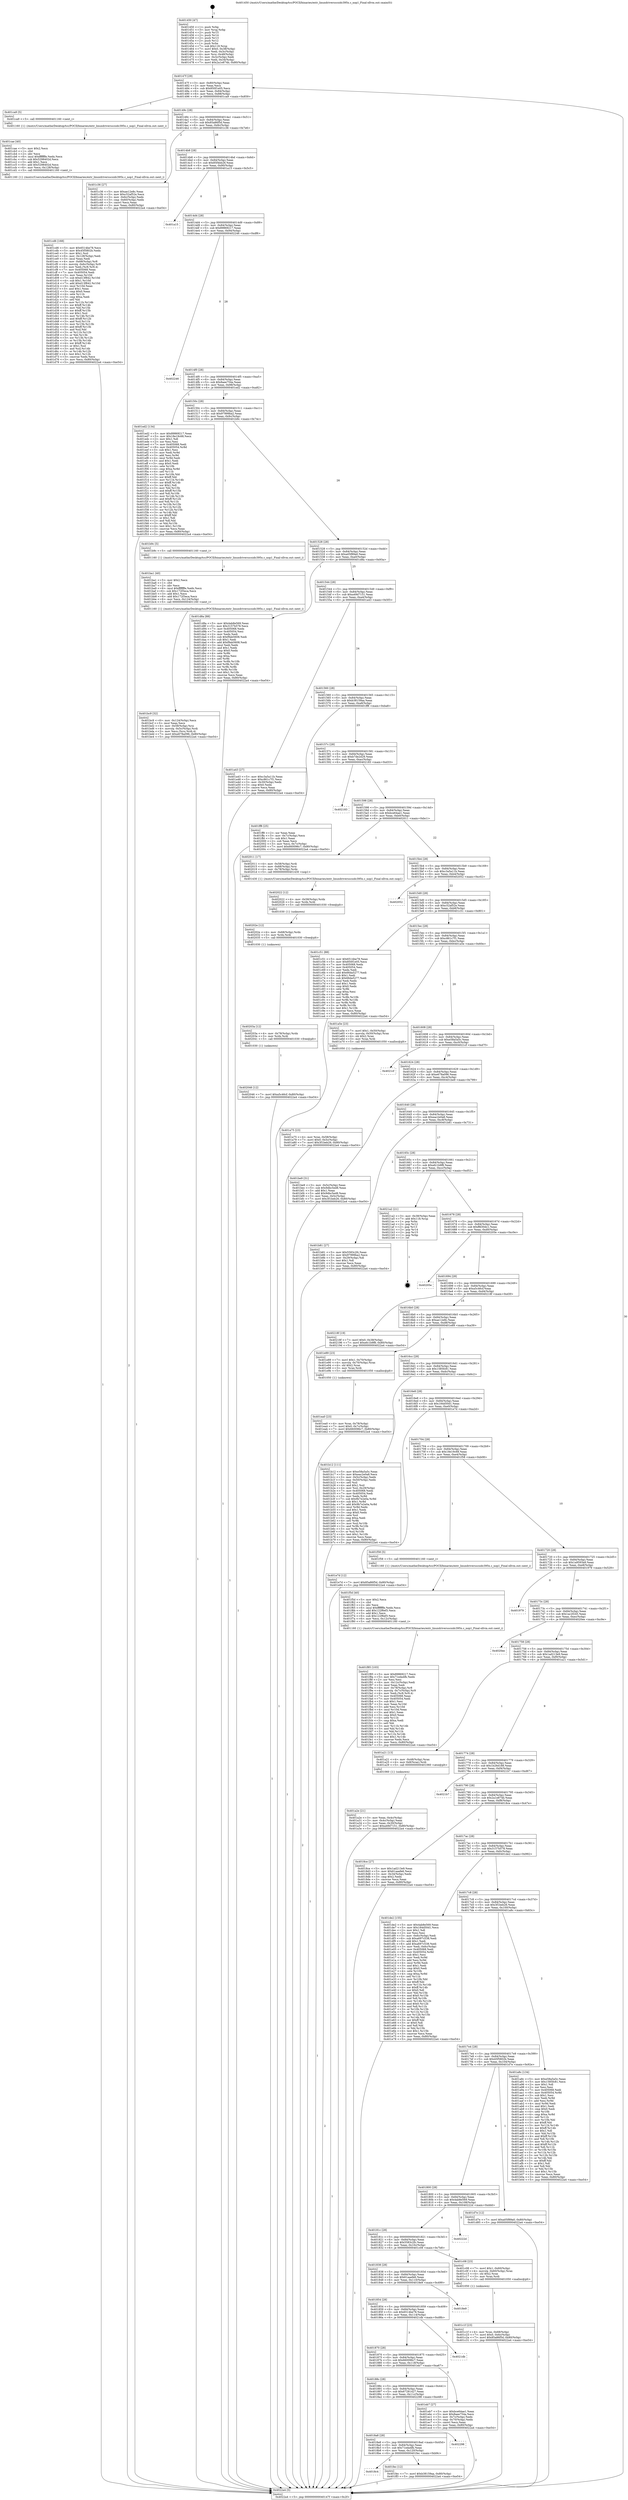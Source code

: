 digraph "0x401450" {
  label = "0x401450 (/mnt/c/Users/mathe/Desktop/tcc/POCII/binaries/extr_linuxdriversscsidc395x.c_nop1_Final-ollvm.out::main(0))"
  labelloc = "t"
  node[shape=record]

  Entry [label="",width=0.3,height=0.3,shape=circle,fillcolor=black,style=filled]
  "0x40147f" [label="{
     0x40147f [29]\l
     | [instrs]\l
     &nbsp;&nbsp;0x40147f \<+3\>: mov -0x80(%rbp),%eax\l
     &nbsp;&nbsp;0x401482 \<+2\>: mov %eax,%ecx\l
     &nbsp;&nbsp;0x401484 \<+6\>: sub $0x850f1e05,%ecx\l
     &nbsp;&nbsp;0x40148a \<+6\>: mov %eax,-0x84(%rbp)\l
     &nbsp;&nbsp;0x401490 \<+6\>: mov %ecx,-0x88(%rbp)\l
     &nbsp;&nbsp;0x401496 \<+6\>: je 0000000000401ca9 \<main+0x859\>\l
  }"]
  "0x401ca9" [label="{
     0x401ca9 [5]\l
     | [instrs]\l
     &nbsp;&nbsp;0x401ca9 \<+5\>: call 0000000000401160 \<next_i\>\l
     | [calls]\l
     &nbsp;&nbsp;0x401160 \{1\} (/mnt/c/Users/mathe/Desktop/tcc/POCII/binaries/extr_linuxdriversscsidc395x.c_nop1_Final-ollvm.out::next_i)\l
  }"]
  "0x40149c" [label="{
     0x40149c [28]\l
     | [instrs]\l
     &nbsp;&nbsp;0x40149c \<+5\>: jmp 00000000004014a1 \<main+0x51\>\l
     &nbsp;&nbsp;0x4014a1 \<+6\>: mov -0x84(%rbp),%eax\l
     &nbsp;&nbsp;0x4014a7 \<+5\>: sub $0x85a86f5d,%eax\l
     &nbsp;&nbsp;0x4014ac \<+6\>: mov %eax,-0x8c(%rbp)\l
     &nbsp;&nbsp;0x4014b2 \<+6\>: je 0000000000401c36 \<main+0x7e6\>\l
  }"]
  Exit [label="",width=0.3,height=0.3,shape=circle,fillcolor=black,style=filled,peripheries=2]
  "0x401c36" [label="{
     0x401c36 [27]\l
     | [instrs]\l
     &nbsp;&nbsp;0x401c36 \<+5\>: mov $0xae12e8c,%eax\l
     &nbsp;&nbsp;0x401c3b \<+5\>: mov $0xc52af52e,%ecx\l
     &nbsp;&nbsp;0x401c40 \<+3\>: mov -0x6c(%rbp),%edx\l
     &nbsp;&nbsp;0x401c43 \<+3\>: cmp -0x60(%rbp),%edx\l
     &nbsp;&nbsp;0x401c46 \<+3\>: cmovl %ecx,%eax\l
     &nbsp;&nbsp;0x401c49 \<+3\>: mov %eax,-0x80(%rbp)\l
     &nbsp;&nbsp;0x401c4c \<+5\>: jmp 00000000004022a4 \<main+0xe54\>\l
  }"]
  "0x4014b8" [label="{
     0x4014b8 [28]\l
     | [instrs]\l
     &nbsp;&nbsp;0x4014b8 \<+5\>: jmp 00000000004014bd \<main+0x6d\>\l
     &nbsp;&nbsp;0x4014bd \<+6\>: mov -0x84(%rbp),%eax\l
     &nbsp;&nbsp;0x4014c3 \<+5\>: sub $0x85f4bb26,%eax\l
     &nbsp;&nbsp;0x4014c8 \<+6\>: mov %eax,-0x90(%rbp)\l
     &nbsp;&nbsp;0x4014ce \<+6\>: je 0000000000401a15 \<main+0x5c5\>\l
  }"]
  "0x402046" [label="{
     0x402046 [12]\l
     | [instrs]\l
     &nbsp;&nbsp;0x402046 \<+7\>: movl $0xa5c46cf,-0x80(%rbp)\l
     &nbsp;&nbsp;0x40204d \<+5\>: jmp 00000000004022a4 \<main+0xe54\>\l
  }"]
  "0x401a15" [label="{
     0x401a15\l
  }", style=dashed]
  "0x4014d4" [label="{
     0x4014d4 [28]\l
     | [instrs]\l
     &nbsp;&nbsp;0x4014d4 \<+5\>: jmp 00000000004014d9 \<main+0x89\>\l
     &nbsp;&nbsp;0x4014d9 \<+6\>: mov -0x84(%rbp),%eax\l
     &nbsp;&nbsp;0x4014df \<+5\>: sub $0x89869217,%eax\l
     &nbsp;&nbsp;0x4014e4 \<+6\>: mov %eax,-0x94(%rbp)\l
     &nbsp;&nbsp;0x4014ea \<+6\>: je 0000000000402246 \<main+0xdf6\>\l
  }"]
  "0x40203a" [label="{
     0x40203a [12]\l
     | [instrs]\l
     &nbsp;&nbsp;0x40203a \<+4\>: mov -0x78(%rbp),%rdx\l
     &nbsp;&nbsp;0x40203e \<+3\>: mov %rdx,%rdi\l
     &nbsp;&nbsp;0x402041 \<+5\>: call 0000000000401030 \<free@plt\>\l
     | [calls]\l
     &nbsp;&nbsp;0x401030 \{1\} (unknown)\l
  }"]
  "0x402246" [label="{
     0x402246\l
  }", style=dashed]
  "0x4014f0" [label="{
     0x4014f0 [28]\l
     | [instrs]\l
     &nbsp;&nbsp;0x4014f0 \<+5\>: jmp 00000000004014f5 \<main+0xa5\>\l
     &nbsp;&nbsp;0x4014f5 \<+6\>: mov -0x84(%rbp),%eax\l
     &nbsp;&nbsp;0x4014fb \<+5\>: sub $0x8aee754a,%eax\l
     &nbsp;&nbsp;0x401500 \<+6\>: mov %eax,-0x98(%rbp)\l
     &nbsp;&nbsp;0x401506 \<+6\>: je 0000000000401ed2 \<main+0xa82\>\l
  }"]
  "0x40202e" [label="{
     0x40202e [12]\l
     | [instrs]\l
     &nbsp;&nbsp;0x40202e \<+4\>: mov -0x68(%rbp),%rdx\l
     &nbsp;&nbsp;0x402032 \<+3\>: mov %rdx,%rdi\l
     &nbsp;&nbsp;0x402035 \<+5\>: call 0000000000401030 \<free@plt\>\l
     | [calls]\l
     &nbsp;&nbsp;0x401030 \{1\} (unknown)\l
  }"]
  "0x401ed2" [label="{
     0x401ed2 [134]\l
     | [instrs]\l
     &nbsp;&nbsp;0x401ed2 \<+5\>: mov $0x89869217,%eax\l
     &nbsp;&nbsp;0x401ed7 \<+5\>: mov $0x18e19c68,%ecx\l
     &nbsp;&nbsp;0x401edc \<+2\>: mov $0x1,%dl\l
     &nbsp;&nbsp;0x401ede \<+2\>: xor %esi,%esi\l
     &nbsp;&nbsp;0x401ee0 \<+7\>: mov 0x405068,%edi\l
     &nbsp;&nbsp;0x401ee7 \<+8\>: mov 0x405054,%r8d\l
     &nbsp;&nbsp;0x401eef \<+3\>: sub $0x1,%esi\l
     &nbsp;&nbsp;0x401ef2 \<+3\>: mov %edi,%r9d\l
     &nbsp;&nbsp;0x401ef5 \<+3\>: add %esi,%r9d\l
     &nbsp;&nbsp;0x401ef8 \<+4\>: imul %r9d,%edi\l
     &nbsp;&nbsp;0x401efc \<+3\>: and $0x1,%edi\l
     &nbsp;&nbsp;0x401eff \<+3\>: cmp $0x0,%edi\l
     &nbsp;&nbsp;0x401f02 \<+4\>: sete %r10b\l
     &nbsp;&nbsp;0x401f06 \<+4\>: cmp $0xa,%r8d\l
     &nbsp;&nbsp;0x401f0a \<+4\>: setl %r11b\l
     &nbsp;&nbsp;0x401f0e \<+3\>: mov %r10b,%bl\l
     &nbsp;&nbsp;0x401f11 \<+3\>: xor $0xff,%bl\l
     &nbsp;&nbsp;0x401f14 \<+3\>: mov %r11b,%r14b\l
     &nbsp;&nbsp;0x401f17 \<+4\>: xor $0xff,%r14b\l
     &nbsp;&nbsp;0x401f1b \<+3\>: xor $0x1,%dl\l
     &nbsp;&nbsp;0x401f1e \<+3\>: mov %bl,%r15b\l
     &nbsp;&nbsp;0x401f21 \<+4\>: and $0xff,%r15b\l
     &nbsp;&nbsp;0x401f25 \<+3\>: and %dl,%r10b\l
     &nbsp;&nbsp;0x401f28 \<+3\>: mov %r14b,%r12b\l
     &nbsp;&nbsp;0x401f2b \<+4\>: and $0xff,%r12b\l
     &nbsp;&nbsp;0x401f2f \<+3\>: and %dl,%r11b\l
     &nbsp;&nbsp;0x401f32 \<+3\>: or %r10b,%r15b\l
     &nbsp;&nbsp;0x401f35 \<+3\>: or %r11b,%r12b\l
     &nbsp;&nbsp;0x401f38 \<+3\>: xor %r12b,%r15b\l
     &nbsp;&nbsp;0x401f3b \<+3\>: or %r14b,%bl\l
     &nbsp;&nbsp;0x401f3e \<+3\>: xor $0xff,%bl\l
     &nbsp;&nbsp;0x401f41 \<+3\>: or $0x1,%dl\l
     &nbsp;&nbsp;0x401f44 \<+2\>: and %dl,%bl\l
     &nbsp;&nbsp;0x401f46 \<+3\>: or %bl,%r15b\l
     &nbsp;&nbsp;0x401f49 \<+4\>: test $0x1,%r15b\l
     &nbsp;&nbsp;0x401f4d \<+3\>: cmovne %ecx,%eax\l
     &nbsp;&nbsp;0x401f50 \<+3\>: mov %eax,-0x80(%rbp)\l
     &nbsp;&nbsp;0x401f53 \<+5\>: jmp 00000000004022a4 \<main+0xe54\>\l
  }"]
  "0x40150c" [label="{
     0x40150c [28]\l
     | [instrs]\l
     &nbsp;&nbsp;0x40150c \<+5\>: jmp 0000000000401511 \<main+0xc1\>\l
     &nbsp;&nbsp;0x401511 \<+6\>: mov -0x84(%rbp),%eax\l
     &nbsp;&nbsp;0x401517 \<+5\>: sub $0x97999ba2,%eax\l
     &nbsp;&nbsp;0x40151c \<+6\>: mov %eax,-0x9c(%rbp)\l
     &nbsp;&nbsp;0x401522 \<+6\>: je 0000000000401b9c \<main+0x74c\>\l
  }"]
  "0x402022" [label="{
     0x402022 [12]\l
     | [instrs]\l
     &nbsp;&nbsp;0x402022 \<+4\>: mov -0x58(%rbp),%rdx\l
     &nbsp;&nbsp;0x402026 \<+3\>: mov %rdx,%rdi\l
     &nbsp;&nbsp;0x402029 \<+5\>: call 0000000000401030 \<free@plt\>\l
     | [calls]\l
     &nbsp;&nbsp;0x401030 \{1\} (unknown)\l
  }"]
  "0x401b9c" [label="{
     0x401b9c [5]\l
     | [instrs]\l
     &nbsp;&nbsp;0x401b9c \<+5\>: call 0000000000401160 \<next_i\>\l
     | [calls]\l
     &nbsp;&nbsp;0x401160 \{1\} (/mnt/c/Users/mathe/Desktop/tcc/POCII/binaries/extr_linuxdriversscsidc395x.c_nop1_Final-ollvm.out::next_i)\l
  }"]
  "0x401528" [label="{
     0x401528 [28]\l
     | [instrs]\l
     &nbsp;&nbsp;0x401528 \<+5\>: jmp 000000000040152d \<main+0xdd\>\l
     &nbsp;&nbsp;0x40152d \<+6\>: mov -0x84(%rbp),%eax\l
     &nbsp;&nbsp;0x401533 \<+5\>: sub $0xa05f89a0,%eax\l
     &nbsp;&nbsp;0x401538 \<+6\>: mov %eax,-0xa0(%rbp)\l
     &nbsp;&nbsp;0x40153e \<+6\>: je 0000000000401d8a \<main+0x93a\>\l
  }"]
  "0x4018c4" [label="{
     0x4018c4\l
  }", style=dashed]
  "0x401d8a" [label="{
     0x401d8a [88]\l
     | [instrs]\l
     &nbsp;&nbsp;0x401d8a \<+5\>: mov $0x4ab8e569,%eax\l
     &nbsp;&nbsp;0x401d8f \<+5\>: mov $0x3157b578,%ecx\l
     &nbsp;&nbsp;0x401d94 \<+7\>: mov 0x405068,%edx\l
     &nbsp;&nbsp;0x401d9b \<+7\>: mov 0x405054,%esi\l
     &nbsp;&nbsp;0x401da2 \<+2\>: mov %edx,%edi\l
     &nbsp;&nbsp;0x401da4 \<+6\>: sub $0xf9ab5608,%edi\l
     &nbsp;&nbsp;0x401daa \<+3\>: sub $0x1,%edi\l
     &nbsp;&nbsp;0x401dad \<+6\>: add $0xf9ab5608,%edi\l
     &nbsp;&nbsp;0x401db3 \<+3\>: imul %edi,%edx\l
     &nbsp;&nbsp;0x401db6 \<+3\>: and $0x1,%edx\l
     &nbsp;&nbsp;0x401db9 \<+3\>: cmp $0x0,%edx\l
     &nbsp;&nbsp;0x401dbc \<+4\>: sete %r8b\l
     &nbsp;&nbsp;0x401dc0 \<+3\>: cmp $0xa,%esi\l
     &nbsp;&nbsp;0x401dc3 \<+4\>: setl %r9b\l
     &nbsp;&nbsp;0x401dc7 \<+3\>: mov %r8b,%r10b\l
     &nbsp;&nbsp;0x401dca \<+3\>: and %r9b,%r10b\l
     &nbsp;&nbsp;0x401dcd \<+3\>: xor %r9b,%r8b\l
     &nbsp;&nbsp;0x401dd0 \<+3\>: or %r8b,%r10b\l
     &nbsp;&nbsp;0x401dd3 \<+4\>: test $0x1,%r10b\l
     &nbsp;&nbsp;0x401dd7 \<+3\>: cmovne %ecx,%eax\l
     &nbsp;&nbsp;0x401dda \<+3\>: mov %eax,-0x80(%rbp)\l
     &nbsp;&nbsp;0x401ddd \<+5\>: jmp 00000000004022a4 \<main+0xe54\>\l
  }"]
  "0x401544" [label="{
     0x401544 [28]\l
     | [instrs]\l
     &nbsp;&nbsp;0x401544 \<+5\>: jmp 0000000000401549 \<main+0xf9\>\l
     &nbsp;&nbsp;0x401549 \<+6\>: mov -0x84(%rbp),%eax\l
     &nbsp;&nbsp;0x40154f \<+5\>: sub $0xa49d7151,%eax\l
     &nbsp;&nbsp;0x401554 \<+6\>: mov %eax,-0xa4(%rbp)\l
     &nbsp;&nbsp;0x40155a \<+6\>: je 0000000000401a43 \<main+0x5f3\>\l
  }"]
  "0x401fec" [label="{
     0x401fec [12]\l
     | [instrs]\l
     &nbsp;&nbsp;0x401fec \<+7\>: movl $0xb38159aa,-0x80(%rbp)\l
     &nbsp;&nbsp;0x401ff3 \<+5\>: jmp 00000000004022a4 \<main+0xe54\>\l
  }"]
  "0x401a43" [label="{
     0x401a43 [27]\l
     | [instrs]\l
     &nbsp;&nbsp;0x401a43 \<+5\>: mov $0xc3a5a11b,%eax\l
     &nbsp;&nbsp;0x401a48 \<+5\>: mov $0xc861c7f1,%ecx\l
     &nbsp;&nbsp;0x401a4d \<+3\>: mov -0x30(%rbp),%edx\l
     &nbsp;&nbsp;0x401a50 \<+3\>: cmp $0x0,%edx\l
     &nbsp;&nbsp;0x401a53 \<+3\>: cmove %ecx,%eax\l
     &nbsp;&nbsp;0x401a56 \<+3\>: mov %eax,-0x80(%rbp)\l
     &nbsp;&nbsp;0x401a59 \<+5\>: jmp 00000000004022a4 \<main+0xe54\>\l
  }"]
  "0x401560" [label="{
     0x401560 [28]\l
     | [instrs]\l
     &nbsp;&nbsp;0x401560 \<+5\>: jmp 0000000000401565 \<main+0x115\>\l
     &nbsp;&nbsp;0x401565 \<+6\>: mov -0x84(%rbp),%eax\l
     &nbsp;&nbsp;0x40156b \<+5\>: sub $0xb38159aa,%eax\l
     &nbsp;&nbsp;0x401570 \<+6\>: mov %eax,-0xa8(%rbp)\l
     &nbsp;&nbsp;0x401576 \<+6\>: je 0000000000401ff8 \<main+0xba8\>\l
  }"]
  "0x4018a8" [label="{
     0x4018a8 [28]\l
     | [instrs]\l
     &nbsp;&nbsp;0x4018a8 \<+5\>: jmp 00000000004018ad \<main+0x45d\>\l
     &nbsp;&nbsp;0x4018ad \<+6\>: mov -0x84(%rbp),%eax\l
     &nbsp;&nbsp;0x4018b3 \<+5\>: sub $0x71eda4fb,%eax\l
     &nbsp;&nbsp;0x4018b8 \<+6\>: mov %eax,-0x120(%rbp)\l
     &nbsp;&nbsp;0x4018be \<+6\>: je 0000000000401fec \<main+0xb9c\>\l
  }"]
  "0x401ff8" [label="{
     0x401ff8 [25]\l
     | [instrs]\l
     &nbsp;&nbsp;0x401ff8 \<+2\>: xor %eax,%eax\l
     &nbsp;&nbsp;0x401ffa \<+3\>: mov -0x7c(%rbp),%ecx\l
     &nbsp;&nbsp;0x401ffd \<+3\>: sub $0x1,%eax\l
     &nbsp;&nbsp;0x402000 \<+2\>: sub %eax,%ecx\l
     &nbsp;&nbsp;0x402002 \<+3\>: mov %ecx,-0x7c(%rbp)\l
     &nbsp;&nbsp;0x402005 \<+7\>: movl $0x660096c7,-0x80(%rbp)\l
     &nbsp;&nbsp;0x40200c \<+5\>: jmp 00000000004022a4 \<main+0xe54\>\l
  }"]
  "0x40157c" [label="{
     0x40157c [28]\l
     | [instrs]\l
     &nbsp;&nbsp;0x40157c \<+5\>: jmp 0000000000401581 \<main+0x131\>\l
     &nbsp;&nbsp;0x401581 \<+6\>: mov -0x84(%rbp),%eax\l
     &nbsp;&nbsp;0x401587 \<+5\>: sub $0xb7de2d29,%eax\l
     &nbsp;&nbsp;0x40158c \<+6\>: mov %eax,-0xac(%rbp)\l
     &nbsp;&nbsp;0x401592 \<+6\>: je 0000000000402183 \<main+0xd33\>\l
  }"]
  "0x402298" [label="{
     0x402298\l
  }", style=dashed]
  "0x402183" [label="{
     0x402183\l
  }", style=dashed]
  "0x401598" [label="{
     0x401598 [28]\l
     | [instrs]\l
     &nbsp;&nbsp;0x401598 \<+5\>: jmp 000000000040159d \<main+0x14d\>\l
     &nbsp;&nbsp;0x40159d \<+6\>: mov -0x84(%rbp),%eax\l
     &nbsp;&nbsp;0x4015a3 \<+5\>: sub $0xbce64ae1,%eax\l
     &nbsp;&nbsp;0x4015a8 \<+6\>: mov %eax,-0xb0(%rbp)\l
     &nbsp;&nbsp;0x4015ae \<+6\>: je 0000000000402011 \<main+0xbc1\>\l
  }"]
  "0x401f85" [label="{
     0x401f85 [103]\l
     | [instrs]\l
     &nbsp;&nbsp;0x401f85 \<+5\>: mov $0x89869217,%ecx\l
     &nbsp;&nbsp;0x401f8a \<+5\>: mov $0x71eda4fb,%edx\l
     &nbsp;&nbsp;0x401f8f \<+2\>: xor %esi,%esi\l
     &nbsp;&nbsp;0x401f91 \<+6\>: mov -0x12c(%rbp),%edi\l
     &nbsp;&nbsp;0x401f97 \<+3\>: imul %eax,%edi\l
     &nbsp;&nbsp;0x401f9a \<+4\>: mov -0x78(%rbp),%r8\l
     &nbsp;&nbsp;0x401f9e \<+4\>: movslq -0x7c(%rbp),%r9\l
     &nbsp;&nbsp;0x401fa2 \<+4\>: mov %edi,(%r8,%r9,4)\l
     &nbsp;&nbsp;0x401fa6 \<+7\>: mov 0x405068,%eax\l
     &nbsp;&nbsp;0x401fad \<+7\>: mov 0x405054,%edi\l
     &nbsp;&nbsp;0x401fb4 \<+3\>: sub $0x1,%esi\l
     &nbsp;&nbsp;0x401fb7 \<+3\>: mov %eax,%r10d\l
     &nbsp;&nbsp;0x401fba \<+3\>: add %esi,%r10d\l
     &nbsp;&nbsp;0x401fbd \<+4\>: imul %r10d,%eax\l
     &nbsp;&nbsp;0x401fc1 \<+3\>: and $0x1,%eax\l
     &nbsp;&nbsp;0x401fc4 \<+3\>: cmp $0x0,%eax\l
     &nbsp;&nbsp;0x401fc7 \<+4\>: sete %r11b\l
     &nbsp;&nbsp;0x401fcb \<+3\>: cmp $0xa,%edi\l
     &nbsp;&nbsp;0x401fce \<+3\>: setl %bl\l
     &nbsp;&nbsp;0x401fd1 \<+3\>: mov %r11b,%r14b\l
     &nbsp;&nbsp;0x401fd4 \<+3\>: and %bl,%r14b\l
     &nbsp;&nbsp;0x401fd7 \<+3\>: xor %bl,%r11b\l
     &nbsp;&nbsp;0x401fda \<+3\>: or %r11b,%r14b\l
     &nbsp;&nbsp;0x401fdd \<+4\>: test $0x1,%r14b\l
     &nbsp;&nbsp;0x401fe1 \<+3\>: cmovne %edx,%ecx\l
     &nbsp;&nbsp;0x401fe4 \<+3\>: mov %ecx,-0x80(%rbp)\l
     &nbsp;&nbsp;0x401fe7 \<+5\>: jmp 00000000004022a4 \<main+0xe54\>\l
  }"]
  "0x402011" [label="{
     0x402011 [17]\l
     | [instrs]\l
     &nbsp;&nbsp;0x402011 \<+4\>: mov -0x58(%rbp),%rdi\l
     &nbsp;&nbsp;0x402015 \<+4\>: mov -0x68(%rbp),%rsi\l
     &nbsp;&nbsp;0x402019 \<+4\>: mov -0x78(%rbp),%rdx\l
     &nbsp;&nbsp;0x40201d \<+5\>: call 0000000000401430 \<nop1\>\l
     | [calls]\l
     &nbsp;&nbsp;0x401430 \{1\} (/mnt/c/Users/mathe/Desktop/tcc/POCII/binaries/extr_linuxdriversscsidc395x.c_nop1_Final-ollvm.out::nop1)\l
  }"]
  "0x4015b4" [label="{
     0x4015b4 [28]\l
     | [instrs]\l
     &nbsp;&nbsp;0x4015b4 \<+5\>: jmp 00000000004015b9 \<main+0x169\>\l
     &nbsp;&nbsp;0x4015b9 \<+6\>: mov -0x84(%rbp),%eax\l
     &nbsp;&nbsp;0x4015bf \<+5\>: sub $0xc3a5a11b,%eax\l
     &nbsp;&nbsp;0x4015c4 \<+6\>: mov %eax,-0xb4(%rbp)\l
     &nbsp;&nbsp;0x4015ca \<+6\>: je 0000000000402052 \<main+0xc02\>\l
  }"]
  "0x401f5d" [label="{
     0x401f5d [40]\l
     | [instrs]\l
     &nbsp;&nbsp;0x401f5d \<+5\>: mov $0x2,%ecx\l
     &nbsp;&nbsp;0x401f62 \<+1\>: cltd\l
     &nbsp;&nbsp;0x401f63 \<+2\>: idiv %ecx\l
     &nbsp;&nbsp;0x401f65 \<+6\>: imul $0xfffffffe,%edx,%ecx\l
     &nbsp;&nbsp;0x401f6b \<+6\>: add $0x122f6ef3,%ecx\l
     &nbsp;&nbsp;0x401f71 \<+3\>: add $0x1,%ecx\l
     &nbsp;&nbsp;0x401f74 \<+6\>: sub $0x122f6ef3,%ecx\l
     &nbsp;&nbsp;0x401f7a \<+6\>: mov %ecx,-0x12c(%rbp)\l
     &nbsp;&nbsp;0x401f80 \<+5\>: call 0000000000401160 \<next_i\>\l
     | [calls]\l
     &nbsp;&nbsp;0x401160 \{1\} (/mnt/c/Users/mathe/Desktop/tcc/POCII/binaries/extr_linuxdriversscsidc395x.c_nop1_Final-ollvm.out::next_i)\l
  }"]
  "0x402052" [label="{
     0x402052\l
  }", style=dashed]
  "0x4015d0" [label="{
     0x4015d0 [28]\l
     | [instrs]\l
     &nbsp;&nbsp;0x4015d0 \<+5\>: jmp 00000000004015d5 \<main+0x185\>\l
     &nbsp;&nbsp;0x4015d5 \<+6\>: mov -0x84(%rbp),%eax\l
     &nbsp;&nbsp;0x4015db \<+5\>: sub $0xc52af52e,%eax\l
     &nbsp;&nbsp;0x4015e0 \<+6\>: mov %eax,-0xb8(%rbp)\l
     &nbsp;&nbsp;0x4015e6 \<+6\>: je 0000000000401c51 \<main+0x801\>\l
  }"]
  "0x40188c" [label="{
     0x40188c [28]\l
     | [instrs]\l
     &nbsp;&nbsp;0x40188c \<+5\>: jmp 0000000000401891 \<main+0x441\>\l
     &nbsp;&nbsp;0x401891 \<+6\>: mov -0x84(%rbp),%eax\l
     &nbsp;&nbsp;0x401897 \<+5\>: sub $0x67281427,%eax\l
     &nbsp;&nbsp;0x40189c \<+6\>: mov %eax,-0x11c(%rbp)\l
     &nbsp;&nbsp;0x4018a2 \<+6\>: je 0000000000402298 \<main+0xe48\>\l
  }"]
  "0x401c51" [label="{
     0x401c51 [88]\l
     | [instrs]\l
     &nbsp;&nbsp;0x401c51 \<+5\>: mov $0x6514be78,%eax\l
     &nbsp;&nbsp;0x401c56 \<+5\>: mov $0x850f1e05,%ecx\l
     &nbsp;&nbsp;0x401c5b \<+7\>: mov 0x405068,%edx\l
     &nbsp;&nbsp;0x401c62 \<+7\>: mov 0x405054,%esi\l
     &nbsp;&nbsp;0x401c69 \<+2\>: mov %edx,%edi\l
     &nbsp;&nbsp;0x401c6b \<+6\>: add $0x66da5277,%edi\l
     &nbsp;&nbsp;0x401c71 \<+3\>: sub $0x1,%edi\l
     &nbsp;&nbsp;0x401c74 \<+6\>: sub $0x66da5277,%edi\l
     &nbsp;&nbsp;0x401c7a \<+3\>: imul %edi,%edx\l
     &nbsp;&nbsp;0x401c7d \<+3\>: and $0x1,%edx\l
     &nbsp;&nbsp;0x401c80 \<+3\>: cmp $0x0,%edx\l
     &nbsp;&nbsp;0x401c83 \<+4\>: sete %r8b\l
     &nbsp;&nbsp;0x401c87 \<+3\>: cmp $0xa,%esi\l
     &nbsp;&nbsp;0x401c8a \<+4\>: setl %r9b\l
     &nbsp;&nbsp;0x401c8e \<+3\>: mov %r8b,%r10b\l
     &nbsp;&nbsp;0x401c91 \<+3\>: and %r9b,%r10b\l
     &nbsp;&nbsp;0x401c94 \<+3\>: xor %r9b,%r8b\l
     &nbsp;&nbsp;0x401c97 \<+3\>: or %r8b,%r10b\l
     &nbsp;&nbsp;0x401c9a \<+4\>: test $0x1,%r10b\l
     &nbsp;&nbsp;0x401c9e \<+3\>: cmovne %ecx,%eax\l
     &nbsp;&nbsp;0x401ca1 \<+3\>: mov %eax,-0x80(%rbp)\l
     &nbsp;&nbsp;0x401ca4 \<+5\>: jmp 00000000004022a4 \<main+0xe54\>\l
  }"]
  "0x4015ec" [label="{
     0x4015ec [28]\l
     | [instrs]\l
     &nbsp;&nbsp;0x4015ec \<+5\>: jmp 00000000004015f1 \<main+0x1a1\>\l
     &nbsp;&nbsp;0x4015f1 \<+6\>: mov -0x84(%rbp),%eax\l
     &nbsp;&nbsp;0x4015f7 \<+5\>: sub $0xc861c7f1,%eax\l
     &nbsp;&nbsp;0x4015fc \<+6\>: mov %eax,-0xbc(%rbp)\l
     &nbsp;&nbsp;0x401602 \<+6\>: je 0000000000401a5e \<main+0x60e\>\l
  }"]
  "0x401eb7" [label="{
     0x401eb7 [27]\l
     | [instrs]\l
     &nbsp;&nbsp;0x401eb7 \<+5\>: mov $0xbce64ae1,%eax\l
     &nbsp;&nbsp;0x401ebc \<+5\>: mov $0x8aee754a,%ecx\l
     &nbsp;&nbsp;0x401ec1 \<+3\>: mov -0x7c(%rbp),%edx\l
     &nbsp;&nbsp;0x401ec4 \<+3\>: cmp -0x70(%rbp),%edx\l
     &nbsp;&nbsp;0x401ec7 \<+3\>: cmovl %ecx,%eax\l
     &nbsp;&nbsp;0x401eca \<+3\>: mov %eax,-0x80(%rbp)\l
     &nbsp;&nbsp;0x401ecd \<+5\>: jmp 00000000004022a4 \<main+0xe54\>\l
  }"]
  "0x401a5e" [label="{
     0x401a5e [23]\l
     | [instrs]\l
     &nbsp;&nbsp;0x401a5e \<+7\>: movl $0x1,-0x50(%rbp)\l
     &nbsp;&nbsp;0x401a65 \<+4\>: movslq -0x50(%rbp),%rax\l
     &nbsp;&nbsp;0x401a69 \<+4\>: shl $0x2,%rax\l
     &nbsp;&nbsp;0x401a6d \<+3\>: mov %rax,%rdi\l
     &nbsp;&nbsp;0x401a70 \<+5\>: call 0000000000401050 \<malloc@plt\>\l
     | [calls]\l
     &nbsp;&nbsp;0x401050 \{1\} (unknown)\l
  }"]
  "0x401608" [label="{
     0x401608 [28]\l
     | [instrs]\l
     &nbsp;&nbsp;0x401608 \<+5\>: jmp 000000000040160d \<main+0x1bd\>\l
     &nbsp;&nbsp;0x40160d \<+6\>: mov -0x84(%rbp),%eax\l
     &nbsp;&nbsp;0x401613 \<+5\>: sub $0xe58a5a5c,%eax\l
     &nbsp;&nbsp;0x401618 \<+6\>: mov %eax,-0xc0(%rbp)\l
     &nbsp;&nbsp;0x40161e \<+6\>: je 00000000004021cf \<main+0xd7f\>\l
  }"]
  "0x401870" [label="{
     0x401870 [28]\l
     | [instrs]\l
     &nbsp;&nbsp;0x401870 \<+5\>: jmp 0000000000401875 \<main+0x425\>\l
     &nbsp;&nbsp;0x401875 \<+6\>: mov -0x84(%rbp),%eax\l
     &nbsp;&nbsp;0x40187b \<+5\>: sub $0x660096c7,%eax\l
     &nbsp;&nbsp;0x401880 \<+6\>: mov %eax,-0x118(%rbp)\l
     &nbsp;&nbsp;0x401886 \<+6\>: je 0000000000401eb7 \<main+0xa67\>\l
  }"]
  "0x4021cf" [label="{
     0x4021cf\l
  }", style=dashed]
  "0x401624" [label="{
     0x401624 [28]\l
     | [instrs]\l
     &nbsp;&nbsp;0x401624 \<+5\>: jmp 0000000000401629 \<main+0x1d9\>\l
     &nbsp;&nbsp;0x401629 \<+6\>: mov -0x84(%rbp),%eax\l
     &nbsp;&nbsp;0x40162f \<+5\>: sub $0xe678a096,%eax\l
     &nbsp;&nbsp;0x401634 \<+6\>: mov %eax,-0xc4(%rbp)\l
     &nbsp;&nbsp;0x40163a \<+6\>: je 0000000000401be9 \<main+0x799\>\l
  }"]
  "0x4021db" [label="{
     0x4021db\l
  }", style=dashed]
  "0x401be9" [label="{
     0x401be9 [31]\l
     | [instrs]\l
     &nbsp;&nbsp;0x401be9 \<+3\>: mov -0x5c(%rbp),%eax\l
     &nbsp;&nbsp;0x401bec \<+5\>: sub $0x9dbc5ed8,%eax\l
     &nbsp;&nbsp;0x401bf1 \<+3\>: add $0x1,%eax\l
     &nbsp;&nbsp;0x401bf4 \<+5\>: add $0x9dbc5ed8,%eax\l
     &nbsp;&nbsp;0x401bf9 \<+3\>: mov %eax,-0x5c(%rbp)\l
     &nbsp;&nbsp;0x401bfc \<+7\>: movl $0x3f1beb26,-0x80(%rbp)\l
     &nbsp;&nbsp;0x401c03 \<+5\>: jmp 00000000004022a4 \<main+0xe54\>\l
  }"]
  "0x401640" [label="{
     0x401640 [28]\l
     | [instrs]\l
     &nbsp;&nbsp;0x401640 \<+5\>: jmp 0000000000401645 \<main+0x1f5\>\l
     &nbsp;&nbsp;0x401645 \<+6\>: mov -0x84(%rbp),%eax\l
     &nbsp;&nbsp;0x40164b \<+5\>: sub $0xeac2e0a8,%eax\l
     &nbsp;&nbsp;0x401650 \<+6\>: mov %eax,-0xc8(%rbp)\l
     &nbsp;&nbsp;0x401656 \<+6\>: je 0000000000401b81 \<main+0x731\>\l
  }"]
  "0x401854" [label="{
     0x401854 [28]\l
     | [instrs]\l
     &nbsp;&nbsp;0x401854 \<+5\>: jmp 0000000000401859 \<main+0x409\>\l
     &nbsp;&nbsp;0x401859 \<+6\>: mov -0x84(%rbp),%eax\l
     &nbsp;&nbsp;0x40185f \<+5\>: sub $0x6514be78,%eax\l
     &nbsp;&nbsp;0x401864 \<+6\>: mov %eax,-0x114(%rbp)\l
     &nbsp;&nbsp;0x40186a \<+6\>: je 00000000004021db \<main+0xd8b\>\l
  }"]
  "0x401b81" [label="{
     0x401b81 [27]\l
     | [instrs]\l
     &nbsp;&nbsp;0x401b81 \<+5\>: mov $0x5583c2fc,%eax\l
     &nbsp;&nbsp;0x401b86 \<+5\>: mov $0x97999ba2,%ecx\l
     &nbsp;&nbsp;0x401b8b \<+3\>: mov -0x29(%rbp),%dl\l
     &nbsp;&nbsp;0x401b8e \<+3\>: test $0x1,%dl\l
     &nbsp;&nbsp;0x401b91 \<+3\>: cmovne %ecx,%eax\l
     &nbsp;&nbsp;0x401b94 \<+3\>: mov %eax,-0x80(%rbp)\l
     &nbsp;&nbsp;0x401b97 \<+5\>: jmp 00000000004022a4 \<main+0xe54\>\l
  }"]
  "0x40165c" [label="{
     0x40165c [28]\l
     | [instrs]\l
     &nbsp;&nbsp;0x40165c \<+5\>: jmp 0000000000401661 \<main+0x211\>\l
     &nbsp;&nbsp;0x401661 \<+6\>: mov -0x84(%rbp),%eax\l
     &nbsp;&nbsp;0x401667 \<+5\>: sub $0xefc1b9f8,%eax\l
     &nbsp;&nbsp;0x40166c \<+6\>: mov %eax,-0xcc(%rbp)\l
     &nbsp;&nbsp;0x401672 \<+6\>: je 00000000004021a2 \<main+0xd52\>\l
  }"]
  "0x4018e9" [label="{
     0x4018e9\l
  }", style=dashed]
  "0x4021a2" [label="{
     0x4021a2 [21]\l
     | [instrs]\l
     &nbsp;&nbsp;0x4021a2 \<+3\>: mov -0x38(%rbp),%eax\l
     &nbsp;&nbsp;0x4021a5 \<+7\>: add $0x118,%rsp\l
     &nbsp;&nbsp;0x4021ac \<+1\>: pop %rbx\l
     &nbsp;&nbsp;0x4021ad \<+2\>: pop %r12\l
     &nbsp;&nbsp;0x4021af \<+2\>: pop %r13\l
     &nbsp;&nbsp;0x4021b1 \<+2\>: pop %r14\l
     &nbsp;&nbsp;0x4021b3 \<+2\>: pop %r15\l
     &nbsp;&nbsp;0x4021b5 \<+1\>: pop %rbp\l
     &nbsp;&nbsp;0x4021b6 \<+1\>: ret\l
  }"]
  "0x401678" [label="{
     0x401678 [28]\l
     | [instrs]\l
     &nbsp;&nbsp;0x401678 \<+5\>: jmp 000000000040167d \<main+0x22d\>\l
     &nbsp;&nbsp;0x40167d \<+6\>: mov -0x84(%rbp),%eax\l
     &nbsp;&nbsp;0x401683 \<+5\>: sub $0xffd30dc1,%eax\l
     &nbsp;&nbsp;0x401688 \<+6\>: mov %eax,-0xd0(%rbp)\l
     &nbsp;&nbsp;0x40168e \<+6\>: je 000000000040205e \<main+0xc0e\>\l
  }"]
  "0x401ea0" [label="{
     0x401ea0 [23]\l
     | [instrs]\l
     &nbsp;&nbsp;0x401ea0 \<+4\>: mov %rax,-0x78(%rbp)\l
     &nbsp;&nbsp;0x401ea4 \<+7\>: movl $0x0,-0x7c(%rbp)\l
     &nbsp;&nbsp;0x401eab \<+7\>: movl $0x660096c7,-0x80(%rbp)\l
     &nbsp;&nbsp;0x401eb2 \<+5\>: jmp 00000000004022a4 \<main+0xe54\>\l
  }"]
  "0x40205e" [label="{
     0x40205e\l
  }", style=dashed]
  "0x401694" [label="{
     0x401694 [28]\l
     | [instrs]\l
     &nbsp;&nbsp;0x401694 \<+5\>: jmp 0000000000401699 \<main+0x249\>\l
     &nbsp;&nbsp;0x401699 \<+6\>: mov -0x84(%rbp),%eax\l
     &nbsp;&nbsp;0x40169f \<+5\>: sub $0xa5c46cf,%eax\l
     &nbsp;&nbsp;0x4016a4 \<+6\>: mov %eax,-0xd4(%rbp)\l
     &nbsp;&nbsp;0x4016aa \<+6\>: je 000000000040218f \<main+0xd3f\>\l
  }"]
  "0x401cd6" [label="{
     0x401cd6 [168]\l
     | [instrs]\l
     &nbsp;&nbsp;0x401cd6 \<+5\>: mov $0x6514be78,%ecx\l
     &nbsp;&nbsp;0x401cdb \<+5\>: mov $0x45f5802b,%edx\l
     &nbsp;&nbsp;0x401ce0 \<+3\>: mov $0x1,%sil\l
     &nbsp;&nbsp;0x401ce3 \<+6\>: mov -0x128(%rbp),%edi\l
     &nbsp;&nbsp;0x401ce9 \<+3\>: imul %eax,%edi\l
     &nbsp;&nbsp;0x401cec \<+4\>: mov -0x68(%rbp),%r8\l
     &nbsp;&nbsp;0x401cf0 \<+4\>: movslq -0x6c(%rbp),%r9\l
     &nbsp;&nbsp;0x401cf4 \<+4\>: mov %edi,(%r8,%r9,4)\l
     &nbsp;&nbsp;0x401cf8 \<+7\>: mov 0x405068,%eax\l
     &nbsp;&nbsp;0x401cff \<+7\>: mov 0x405054,%edi\l
     &nbsp;&nbsp;0x401d06 \<+3\>: mov %eax,%r10d\l
     &nbsp;&nbsp;0x401d09 \<+7\>: sub $0xd13f842,%r10d\l
     &nbsp;&nbsp;0x401d10 \<+4\>: sub $0x1,%r10d\l
     &nbsp;&nbsp;0x401d14 \<+7\>: add $0xd13f842,%r10d\l
     &nbsp;&nbsp;0x401d1b \<+4\>: imul %r10d,%eax\l
     &nbsp;&nbsp;0x401d1f \<+3\>: and $0x1,%eax\l
     &nbsp;&nbsp;0x401d22 \<+3\>: cmp $0x0,%eax\l
     &nbsp;&nbsp;0x401d25 \<+4\>: sete %r11b\l
     &nbsp;&nbsp;0x401d29 \<+3\>: cmp $0xa,%edi\l
     &nbsp;&nbsp;0x401d2c \<+3\>: setl %bl\l
     &nbsp;&nbsp;0x401d2f \<+3\>: mov %r11b,%r14b\l
     &nbsp;&nbsp;0x401d32 \<+4\>: xor $0xff,%r14b\l
     &nbsp;&nbsp;0x401d36 \<+3\>: mov %bl,%r15b\l
     &nbsp;&nbsp;0x401d39 \<+4\>: xor $0xff,%r15b\l
     &nbsp;&nbsp;0x401d3d \<+4\>: xor $0x1,%sil\l
     &nbsp;&nbsp;0x401d41 \<+3\>: mov %r14b,%r12b\l
     &nbsp;&nbsp;0x401d44 \<+4\>: and $0xff,%r12b\l
     &nbsp;&nbsp;0x401d48 \<+3\>: and %sil,%r11b\l
     &nbsp;&nbsp;0x401d4b \<+3\>: mov %r15b,%r13b\l
     &nbsp;&nbsp;0x401d4e \<+4\>: and $0xff,%r13b\l
     &nbsp;&nbsp;0x401d52 \<+3\>: and %sil,%bl\l
     &nbsp;&nbsp;0x401d55 \<+3\>: or %r11b,%r12b\l
     &nbsp;&nbsp;0x401d58 \<+3\>: or %bl,%r13b\l
     &nbsp;&nbsp;0x401d5b \<+3\>: xor %r13b,%r12b\l
     &nbsp;&nbsp;0x401d5e \<+3\>: or %r15b,%r14b\l
     &nbsp;&nbsp;0x401d61 \<+4\>: xor $0xff,%r14b\l
     &nbsp;&nbsp;0x401d65 \<+4\>: or $0x1,%sil\l
     &nbsp;&nbsp;0x401d69 \<+3\>: and %sil,%r14b\l
     &nbsp;&nbsp;0x401d6c \<+3\>: or %r14b,%r12b\l
     &nbsp;&nbsp;0x401d6f \<+4\>: test $0x1,%r12b\l
     &nbsp;&nbsp;0x401d73 \<+3\>: cmovne %edx,%ecx\l
     &nbsp;&nbsp;0x401d76 \<+3\>: mov %ecx,-0x80(%rbp)\l
     &nbsp;&nbsp;0x401d79 \<+5\>: jmp 00000000004022a4 \<main+0xe54\>\l
  }"]
  "0x40218f" [label="{
     0x40218f [19]\l
     | [instrs]\l
     &nbsp;&nbsp;0x40218f \<+7\>: movl $0x0,-0x38(%rbp)\l
     &nbsp;&nbsp;0x402196 \<+7\>: movl $0xefc1b9f8,-0x80(%rbp)\l
     &nbsp;&nbsp;0x40219d \<+5\>: jmp 00000000004022a4 \<main+0xe54\>\l
  }"]
  "0x4016b0" [label="{
     0x4016b0 [28]\l
     | [instrs]\l
     &nbsp;&nbsp;0x4016b0 \<+5\>: jmp 00000000004016b5 \<main+0x265\>\l
     &nbsp;&nbsp;0x4016b5 \<+6\>: mov -0x84(%rbp),%eax\l
     &nbsp;&nbsp;0x4016bb \<+5\>: sub $0xae12e8c,%eax\l
     &nbsp;&nbsp;0x4016c0 \<+6\>: mov %eax,-0xd8(%rbp)\l
     &nbsp;&nbsp;0x4016c6 \<+6\>: je 0000000000401e89 \<main+0xa39\>\l
  }"]
  "0x401cae" [label="{
     0x401cae [40]\l
     | [instrs]\l
     &nbsp;&nbsp;0x401cae \<+5\>: mov $0x2,%ecx\l
     &nbsp;&nbsp;0x401cb3 \<+1\>: cltd\l
     &nbsp;&nbsp;0x401cb4 \<+2\>: idiv %ecx\l
     &nbsp;&nbsp;0x401cb6 \<+6\>: imul $0xfffffffe,%edx,%ecx\l
     &nbsp;&nbsp;0x401cbc \<+6\>: sub $0x5298402d,%ecx\l
     &nbsp;&nbsp;0x401cc2 \<+3\>: add $0x1,%ecx\l
     &nbsp;&nbsp;0x401cc5 \<+6\>: add $0x5298402d,%ecx\l
     &nbsp;&nbsp;0x401ccb \<+6\>: mov %ecx,-0x128(%rbp)\l
     &nbsp;&nbsp;0x401cd1 \<+5\>: call 0000000000401160 \<next_i\>\l
     | [calls]\l
     &nbsp;&nbsp;0x401160 \{1\} (/mnt/c/Users/mathe/Desktop/tcc/POCII/binaries/extr_linuxdriversscsidc395x.c_nop1_Final-ollvm.out::next_i)\l
  }"]
  "0x401e89" [label="{
     0x401e89 [23]\l
     | [instrs]\l
     &nbsp;&nbsp;0x401e89 \<+7\>: movl $0x1,-0x70(%rbp)\l
     &nbsp;&nbsp;0x401e90 \<+4\>: movslq -0x70(%rbp),%rax\l
     &nbsp;&nbsp;0x401e94 \<+4\>: shl $0x2,%rax\l
     &nbsp;&nbsp;0x401e98 \<+3\>: mov %rax,%rdi\l
     &nbsp;&nbsp;0x401e9b \<+5\>: call 0000000000401050 \<malloc@plt\>\l
     | [calls]\l
     &nbsp;&nbsp;0x401050 \{1\} (unknown)\l
  }"]
  "0x4016cc" [label="{
     0x4016cc [28]\l
     | [instrs]\l
     &nbsp;&nbsp;0x4016cc \<+5\>: jmp 00000000004016d1 \<main+0x281\>\l
     &nbsp;&nbsp;0x4016d1 \<+6\>: mov -0x84(%rbp),%eax\l
     &nbsp;&nbsp;0x4016d7 \<+5\>: sub $0x1585fc81,%eax\l
     &nbsp;&nbsp;0x4016dc \<+6\>: mov %eax,-0xdc(%rbp)\l
     &nbsp;&nbsp;0x4016e2 \<+6\>: je 0000000000401b12 \<main+0x6c2\>\l
  }"]
  "0x401c1f" [label="{
     0x401c1f [23]\l
     | [instrs]\l
     &nbsp;&nbsp;0x401c1f \<+4\>: mov %rax,-0x68(%rbp)\l
     &nbsp;&nbsp;0x401c23 \<+7\>: movl $0x0,-0x6c(%rbp)\l
     &nbsp;&nbsp;0x401c2a \<+7\>: movl $0x85a86f5d,-0x80(%rbp)\l
     &nbsp;&nbsp;0x401c31 \<+5\>: jmp 00000000004022a4 \<main+0xe54\>\l
  }"]
  "0x401b12" [label="{
     0x401b12 [111]\l
     | [instrs]\l
     &nbsp;&nbsp;0x401b12 \<+5\>: mov $0xe58a5a5c,%eax\l
     &nbsp;&nbsp;0x401b17 \<+5\>: mov $0xeac2e0a8,%ecx\l
     &nbsp;&nbsp;0x401b1c \<+3\>: mov -0x5c(%rbp),%edx\l
     &nbsp;&nbsp;0x401b1f \<+3\>: cmp -0x50(%rbp),%edx\l
     &nbsp;&nbsp;0x401b22 \<+4\>: setl %sil\l
     &nbsp;&nbsp;0x401b26 \<+4\>: and $0x1,%sil\l
     &nbsp;&nbsp;0x401b2a \<+4\>: mov %sil,-0x29(%rbp)\l
     &nbsp;&nbsp;0x401b2e \<+7\>: mov 0x405068,%edx\l
     &nbsp;&nbsp;0x401b35 \<+7\>: mov 0x405054,%edi\l
     &nbsp;&nbsp;0x401b3c \<+3\>: mov %edx,%r8d\l
     &nbsp;&nbsp;0x401b3f \<+7\>: sub $0x9b7e2e0a,%r8d\l
     &nbsp;&nbsp;0x401b46 \<+4\>: sub $0x1,%r8d\l
     &nbsp;&nbsp;0x401b4a \<+7\>: add $0x9b7e2e0a,%r8d\l
     &nbsp;&nbsp;0x401b51 \<+4\>: imul %r8d,%edx\l
     &nbsp;&nbsp;0x401b55 \<+3\>: and $0x1,%edx\l
     &nbsp;&nbsp;0x401b58 \<+3\>: cmp $0x0,%edx\l
     &nbsp;&nbsp;0x401b5b \<+4\>: sete %sil\l
     &nbsp;&nbsp;0x401b5f \<+3\>: cmp $0xa,%edi\l
     &nbsp;&nbsp;0x401b62 \<+4\>: setl %r9b\l
     &nbsp;&nbsp;0x401b66 \<+3\>: mov %sil,%r10b\l
     &nbsp;&nbsp;0x401b69 \<+3\>: and %r9b,%r10b\l
     &nbsp;&nbsp;0x401b6c \<+3\>: xor %r9b,%sil\l
     &nbsp;&nbsp;0x401b6f \<+3\>: or %sil,%r10b\l
     &nbsp;&nbsp;0x401b72 \<+4\>: test $0x1,%r10b\l
     &nbsp;&nbsp;0x401b76 \<+3\>: cmovne %ecx,%eax\l
     &nbsp;&nbsp;0x401b79 \<+3\>: mov %eax,-0x80(%rbp)\l
     &nbsp;&nbsp;0x401b7c \<+5\>: jmp 00000000004022a4 \<main+0xe54\>\l
  }"]
  "0x4016e8" [label="{
     0x4016e8 [28]\l
     | [instrs]\l
     &nbsp;&nbsp;0x4016e8 \<+5\>: jmp 00000000004016ed \<main+0x29d\>\l
     &nbsp;&nbsp;0x4016ed \<+6\>: mov -0x84(%rbp),%eax\l
     &nbsp;&nbsp;0x4016f3 \<+5\>: sub $0x184d50d1,%eax\l
     &nbsp;&nbsp;0x4016f8 \<+6\>: mov %eax,-0xe0(%rbp)\l
     &nbsp;&nbsp;0x4016fe \<+6\>: je 0000000000401e7d \<main+0xa2d\>\l
  }"]
  "0x401838" [label="{
     0x401838 [28]\l
     | [instrs]\l
     &nbsp;&nbsp;0x401838 \<+5\>: jmp 000000000040183d \<main+0x3ed\>\l
     &nbsp;&nbsp;0x40183d \<+6\>: mov -0x84(%rbp),%eax\l
     &nbsp;&nbsp;0x401843 \<+5\>: sub $0x61aaefe6,%eax\l
     &nbsp;&nbsp;0x401848 \<+6\>: mov %eax,-0x110(%rbp)\l
     &nbsp;&nbsp;0x40184e \<+6\>: je 00000000004018e9 \<main+0x499\>\l
  }"]
  "0x401e7d" [label="{
     0x401e7d [12]\l
     | [instrs]\l
     &nbsp;&nbsp;0x401e7d \<+7\>: movl $0x85a86f5d,-0x80(%rbp)\l
     &nbsp;&nbsp;0x401e84 \<+5\>: jmp 00000000004022a4 \<main+0xe54\>\l
  }"]
  "0x401704" [label="{
     0x401704 [28]\l
     | [instrs]\l
     &nbsp;&nbsp;0x401704 \<+5\>: jmp 0000000000401709 \<main+0x2b9\>\l
     &nbsp;&nbsp;0x401709 \<+6\>: mov -0x84(%rbp),%eax\l
     &nbsp;&nbsp;0x40170f \<+5\>: sub $0x18e19c68,%eax\l
     &nbsp;&nbsp;0x401714 \<+6\>: mov %eax,-0xe4(%rbp)\l
     &nbsp;&nbsp;0x40171a \<+6\>: je 0000000000401f58 \<main+0xb08\>\l
  }"]
  "0x401c08" [label="{
     0x401c08 [23]\l
     | [instrs]\l
     &nbsp;&nbsp;0x401c08 \<+7\>: movl $0x1,-0x60(%rbp)\l
     &nbsp;&nbsp;0x401c0f \<+4\>: movslq -0x60(%rbp),%rax\l
     &nbsp;&nbsp;0x401c13 \<+4\>: shl $0x2,%rax\l
     &nbsp;&nbsp;0x401c17 \<+3\>: mov %rax,%rdi\l
     &nbsp;&nbsp;0x401c1a \<+5\>: call 0000000000401050 \<malloc@plt\>\l
     | [calls]\l
     &nbsp;&nbsp;0x401050 \{1\} (unknown)\l
  }"]
  "0x401f58" [label="{
     0x401f58 [5]\l
     | [instrs]\l
     &nbsp;&nbsp;0x401f58 \<+5\>: call 0000000000401160 \<next_i\>\l
     | [calls]\l
     &nbsp;&nbsp;0x401160 \{1\} (/mnt/c/Users/mathe/Desktop/tcc/POCII/binaries/extr_linuxdriversscsidc395x.c_nop1_Final-ollvm.out::next_i)\l
  }"]
  "0x401720" [label="{
     0x401720 [28]\l
     | [instrs]\l
     &nbsp;&nbsp;0x401720 \<+5\>: jmp 0000000000401725 \<main+0x2d5\>\l
     &nbsp;&nbsp;0x401725 \<+6\>: mov -0x84(%rbp),%eax\l
     &nbsp;&nbsp;0x40172b \<+5\>: sub $0x1a9593a9,%eax\l
     &nbsp;&nbsp;0x401730 \<+6\>: mov %eax,-0xe8(%rbp)\l
     &nbsp;&nbsp;0x401736 \<+6\>: je 0000000000401979 \<main+0x529\>\l
  }"]
  "0x40181c" [label="{
     0x40181c [28]\l
     | [instrs]\l
     &nbsp;&nbsp;0x40181c \<+5\>: jmp 0000000000401821 \<main+0x3d1\>\l
     &nbsp;&nbsp;0x401821 \<+6\>: mov -0x84(%rbp),%eax\l
     &nbsp;&nbsp;0x401827 \<+5\>: sub $0x5583c2fc,%eax\l
     &nbsp;&nbsp;0x40182c \<+6\>: mov %eax,-0x10c(%rbp)\l
     &nbsp;&nbsp;0x401832 \<+6\>: je 0000000000401c08 \<main+0x7b8\>\l
  }"]
  "0x401979" [label="{
     0x401979\l
  }", style=dashed]
  "0x40173c" [label="{
     0x40173c [28]\l
     | [instrs]\l
     &nbsp;&nbsp;0x40173c \<+5\>: jmp 0000000000401741 \<main+0x2f1\>\l
     &nbsp;&nbsp;0x401741 \<+6\>: mov -0x84(%rbp),%eax\l
     &nbsp;&nbsp;0x401747 \<+5\>: sub $0x1ac2f245,%eax\l
     &nbsp;&nbsp;0x40174c \<+6\>: mov %eax,-0xec(%rbp)\l
     &nbsp;&nbsp;0x401752 \<+6\>: je 00000000004020ee \<main+0xc9e\>\l
  }"]
  "0x40222d" [label="{
     0x40222d\l
  }", style=dashed]
  "0x4020ee" [label="{
     0x4020ee\l
  }", style=dashed]
  "0x401758" [label="{
     0x401758 [28]\l
     | [instrs]\l
     &nbsp;&nbsp;0x401758 \<+5\>: jmp 000000000040175d \<main+0x30d\>\l
     &nbsp;&nbsp;0x40175d \<+6\>: mov -0x84(%rbp),%eax\l
     &nbsp;&nbsp;0x401763 \<+5\>: sub $0x1ad213e9,%eax\l
     &nbsp;&nbsp;0x401768 \<+6\>: mov %eax,-0xf0(%rbp)\l
     &nbsp;&nbsp;0x40176e \<+6\>: je 0000000000401a21 \<main+0x5d1\>\l
  }"]
  "0x401800" [label="{
     0x401800 [28]\l
     | [instrs]\l
     &nbsp;&nbsp;0x401800 \<+5\>: jmp 0000000000401805 \<main+0x3b5\>\l
     &nbsp;&nbsp;0x401805 \<+6\>: mov -0x84(%rbp),%eax\l
     &nbsp;&nbsp;0x40180b \<+5\>: sub $0x4ab8e569,%eax\l
     &nbsp;&nbsp;0x401810 \<+6\>: mov %eax,-0x108(%rbp)\l
     &nbsp;&nbsp;0x401816 \<+6\>: je 000000000040222d \<main+0xddd\>\l
  }"]
  "0x401a21" [label="{
     0x401a21 [13]\l
     | [instrs]\l
     &nbsp;&nbsp;0x401a21 \<+4\>: mov -0x48(%rbp),%rax\l
     &nbsp;&nbsp;0x401a25 \<+4\>: mov 0x8(%rax),%rdi\l
     &nbsp;&nbsp;0x401a29 \<+5\>: call 0000000000401060 \<atoi@plt\>\l
     | [calls]\l
     &nbsp;&nbsp;0x401060 \{1\} (unknown)\l
  }"]
  "0x401774" [label="{
     0x401774 [28]\l
     | [instrs]\l
     &nbsp;&nbsp;0x401774 \<+5\>: jmp 0000000000401779 \<main+0x329\>\l
     &nbsp;&nbsp;0x401779 \<+6\>: mov -0x84(%rbp),%eax\l
     &nbsp;&nbsp;0x40177f \<+5\>: sub $0x1b26d188,%eax\l
     &nbsp;&nbsp;0x401784 \<+6\>: mov %eax,-0xf4(%rbp)\l
     &nbsp;&nbsp;0x40178a \<+6\>: je 00000000004021b7 \<main+0xd67\>\l
  }"]
  "0x401d7e" [label="{
     0x401d7e [12]\l
     | [instrs]\l
     &nbsp;&nbsp;0x401d7e \<+7\>: movl $0xa05f89a0,-0x80(%rbp)\l
     &nbsp;&nbsp;0x401d85 \<+5\>: jmp 00000000004022a4 \<main+0xe54\>\l
  }"]
  "0x4021b7" [label="{
     0x4021b7\l
  }", style=dashed]
  "0x401790" [label="{
     0x401790 [28]\l
     | [instrs]\l
     &nbsp;&nbsp;0x401790 \<+5\>: jmp 0000000000401795 \<main+0x345\>\l
     &nbsp;&nbsp;0x401795 \<+6\>: mov -0x84(%rbp),%eax\l
     &nbsp;&nbsp;0x40179b \<+5\>: sub $0x2a1e874b,%eax\l
     &nbsp;&nbsp;0x4017a0 \<+6\>: mov %eax,-0xf8(%rbp)\l
     &nbsp;&nbsp;0x4017a6 \<+6\>: je 00000000004018ce \<main+0x47e\>\l
  }"]
  "0x401bc9" [label="{
     0x401bc9 [32]\l
     | [instrs]\l
     &nbsp;&nbsp;0x401bc9 \<+6\>: mov -0x124(%rbp),%ecx\l
     &nbsp;&nbsp;0x401bcf \<+3\>: imul %eax,%ecx\l
     &nbsp;&nbsp;0x401bd2 \<+4\>: mov -0x58(%rbp),%rsi\l
     &nbsp;&nbsp;0x401bd6 \<+4\>: movslq -0x5c(%rbp),%rdi\l
     &nbsp;&nbsp;0x401bda \<+3\>: mov %ecx,(%rsi,%rdi,4)\l
     &nbsp;&nbsp;0x401bdd \<+7\>: movl $0xe678a096,-0x80(%rbp)\l
     &nbsp;&nbsp;0x401be4 \<+5\>: jmp 00000000004022a4 \<main+0xe54\>\l
  }"]
  "0x4018ce" [label="{
     0x4018ce [27]\l
     | [instrs]\l
     &nbsp;&nbsp;0x4018ce \<+5\>: mov $0x1ad213e9,%eax\l
     &nbsp;&nbsp;0x4018d3 \<+5\>: mov $0x61aaefe6,%ecx\l
     &nbsp;&nbsp;0x4018d8 \<+3\>: mov -0x34(%rbp),%edx\l
     &nbsp;&nbsp;0x4018db \<+3\>: cmp $0x2,%edx\l
     &nbsp;&nbsp;0x4018de \<+3\>: cmovne %ecx,%eax\l
     &nbsp;&nbsp;0x4018e1 \<+3\>: mov %eax,-0x80(%rbp)\l
     &nbsp;&nbsp;0x4018e4 \<+5\>: jmp 00000000004022a4 \<main+0xe54\>\l
  }"]
  "0x4017ac" [label="{
     0x4017ac [28]\l
     | [instrs]\l
     &nbsp;&nbsp;0x4017ac \<+5\>: jmp 00000000004017b1 \<main+0x361\>\l
     &nbsp;&nbsp;0x4017b1 \<+6\>: mov -0x84(%rbp),%eax\l
     &nbsp;&nbsp;0x4017b7 \<+5\>: sub $0x3157b578,%eax\l
     &nbsp;&nbsp;0x4017bc \<+6\>: mov %eax,-0xfc(%rbp)\l
     &nbsp;&nbsp;0x4017c2 \<+6\>: je 0000000000401de2 \<main+0x992\>\l
  }"]
  "0x4022a4" [label="{
     0x4022a4 [5]\l
     | [instrs]\l
     &nbsp;&nbsp;0x4022a4 \<+5\>: jmp 000000000040147f \<main+0x2f\>\l
  }"]
  "0x401450" [label="{
     0x401450 [47]\l
     | [instrs]\l
     &nbsp;&nbsp;0x401450 \<+1\>: push %rbp\l
     &nbsp;&nbsp;0x401451 \<+3\>: mov %rsp,%rbp\l
     &nbsp;&nbsp;0x401454 \<+2\>: push %r15\l
     &nbsp;&nbsp;0x401456 \<+2\>: push %r14\l
     &nbsp;&nbsp;0x401458 \<+2\>: push %r13\l
     &nbsp;&nbsp;0x40145a \<+2\>: push %r12\l
     &nbsp;&nbsp;0x40145c \<+1\>: push %rbx\l
     &nbsp;&nbsp;0x40145d \<+7\>: sub $0x118,%rsp\l
     &nbsp;&nbsp;0x401464 \<+7\>: movl $0x0,-0x38(%rbp)\l
     &nbsp;&nbsp;0x40146b \<+3\>: mov %edi,-0x3c(%rbp)\l
     &nbsp;&nbsp;0x40146e \<+4\>: mov %rsi,-0x48(%rbp)\l
     &nbsp;&nbsp;0x401472 \<+3\>: mov -0x3c(%rbp),%edi\l
     &nbsp;&nbsp;0x401475 \<+3\>: mov %edi,-0x34(%rbp)\l
     &nbsp;&nbsp;0x401478 \<+7\>: movl $0x2a1e874b,-0x80(%rbp)\l
  }"]
  "0x401a2e" [label="{
     0x401a2e [21]\l
     | [instrs]\l
     &nbsp;&nbsp;0x401a2e \<+3\>: mov %eax,-0x4c(%rbp)\l
     &nbsp;&nbsp;0x401a31 \<+3\>: mov -0x4c(%rbp),%eax\l
     &nbsp;&nbsp;0x401a34 \<+3\>: mov %eax,-0x30(%rbp)\l
     &nbsp;&nbsp;0x401a37 \<+7\>: movl $0xa49d7151,-0x80(%rbp)\l
     &nbsp;&nbsp;0x401a3e \<+5\>: jmp 00000000004022a4 \<main+0xe54\>\l
  }"]
  "0x401a75" [label="{
     0x401a75 [23]\l
     | [instrs]\l
     &nbsp;&nbsp;0x401a75 \<+4\>: mov %rax,-0x58(%rbp)\l
     &nbsp;&nbsp;0x401a79 \<+7\>: movl $0x0,-0x5c(%rbp)\l
     &nbsp;&nbsp;0x401a80 \<+7\>: movl $0x3f1beb26,-0x80(%rbp)\l
     &nbsp;&nbsp;0x401a87 \<+5\>: jmp 00000000004022a4 \<main+0xe54\>\l
  }"]
  "0x401ba1" [label="{
     0x401ba1 [40]\l
     | [instrs]\l
     &nbsp;&nbsp;0x401ba1 \<+5\>: mov $0x2,%ecx\l
     &nbsp;&nbsp;0x401ba6 \<+1\>: cltd\l
     &nbsp;&nbsp;0x401ba7 \<+2\>: idiv %ecx\l
     &nbsp;&nbsp;0x401ba9 \<+6\>: imul $0xfffffffe,%edx,%ecx\l
     &nbsp;&nbsp;0x401baf \<+6\>: sub $0x172f3eca,%ecx\l
     &nbsp;&nbsp;0x401bb5 \<+3\>: add $0x1,%ecx\l
     &nbsp;&nbsp;0x401bb8 \<+6\>: add $0x172f3eca,%ecx\l
     &nbsp;&nbsp;0x401bbe \<+6\>: mov %ecx,-0x124(%rbp)\l
     &nbsp;&nbsp;0x401bc4 \<+5\>: call 0000000000401160 \<next_i\>\l
     | [calls]\l
     &nbsp;&nbsp;0x401160 \{1\} (/mnt/c/Users/mathe/Desktop/tcc/POCII/binaries/extr_linuxdriversscsidc395x.c_nop1_Final-ollvm.out::next_i)\l
  }"]
  "0x401de2" [label="{
     0x401de2 [155]\l
     | [instrs]\l
     &nbsp;&nbsp;0x401de2 \<+5\>: mov $0x4ab8e569,%eax\l
     &nbsp;&nbsp;0x401de7 \<+5\>: mov $0x184d50d1,%ecx\l
     &nbsp;&nbsp;0x401dec \<+2\>: mov $0x1,%dl\l
     &nbsp;&nbsp;0x401dee \<+2\>: xor %esi,%esi\l
     &nbsp;&nbsp;0x401df0 \<+3\>: mov -0x6c(%rbp),%edi\l
     &nbsp;&nbsp;0x401df3 \<+6\>: sub $0xa697c538,%edi\l
     &nbsp;&nbsp;0x401df9 \<+3\>: add $0x1,%edi\l
     &nbsp;&nbsp;0x401dfc \<+6\>: add $0xa697c538,%edi\l
     &nbsp;&nbsp;0x401e02 \<+3\>: mov %edi,-0x6c(%rbp)\l
     &nbsp;&nbsp;0x401e05 \<+7\>: mov 0x405068,%edi\l
     &nbsp;&nbsp;0x401e0c \<+8\>: mov 0x405054,%r8d\l
     &nbsp;&nbsp;0x401e14 \<+3\>: sub $0x1,%esi\l
     &nbsp;&nbsp;0x401e17 \<+3\>: mov %edi,%r9d\l
     &nbsp;&nbsp;0x401e1a \<+3\>: add %esi,%r9d\l
     &nbsp;&nbsp;0x401e1d \<+4\>: imul %r9d,%edi\l
     &nbsp;&nbsp;0x401e21 \<+3\>: and $0x1,%edi\l
     &nbsp;&nbsp;0x401e24 \<+3\>: cmp $0x0,%edi\l
     &nbsp;&nbsp;0x401e27 \<+4\>: sete %r10b\l
     &nbsp;&nbsp;0x401e2b \<+4\>: cmp $0xa,%r8d\l
     &nbsp;&nbsp;0x401e2f \<+4\>: setl %r11b\l
     &nbsp;&nbsp;0x401e33 \<+3\>: mov %r10b,%bl\l
     &nbsp;&nbsp;0x401e36 \<+3\>: xor $0xff,%bl\l
     &nbsp;&nbsp;0x401e39 \<+3\>: mov %r11b,%r14b\l
     &nbsp;&nbsp;0x401e3c \<+4\>: xor $0xff,%r14b\l
     &nbsp;&nbsp;0x401e40 \<+3\>: xor $0x0,%dl\l
     &nbsp;&nbsp;0x401e43 \<+3\>: mov %bl,%r15b\l
     &nbsp;&nbsp;0x401e46 \<+4\>: and $0x0,%r15b\l
     &nbsp;&nbsp;0x401e4a \<+3\>: and %dl,%r10b\l
     &nbsp;&nbsp;0x401e4d \<+3\>: mov %r14b,%r12b\l
     &nbsp;&nbsp;0x401e50 \<+4\>: and $0x0,%r12b\l
     &nbsp;&nbsp;0x401e54 \<+3\>: and %dl,%r11b\l
     &nbsp;&nbsp;0x401e57 \<+3\>: or %r10b,%r15b\l
     &nbsp;&nbsp;0x401e5a \<+3\>: or %r11b,%r12b\l
     &nbsp;&nbsp;0x401e5d \<+3\>: xor %r12b,%r15b\l
     &nbsp;&nbsp;0x401e60 \<+3\>: or %r14b,%bl\l
     &nbsp;&nbsp;0x401e63 \<+3\>: xor $0xff,%bl\l
     &nbsp;&nbsp;0x401e66 \<+3\>: or $0x0,%dl\l
     &nbsp;&nbsp;0x401e69 \<+2\>: and %dl,%bl\l
     &nbsp;&nbsp;0x401e6b \<+3\>: or %bl,%r15b\l
     &nbsp;&nbsp;0x401e6e \<+4\>: test $0x1,%r15b\l
     &nbsp;&nbsp;0x401e72 \<+3\>: cmovne %ecx,%eax\l
     &nbsp;&nbsp;0x401e75 \<+3\>: mov %eax,-0x80(%rbp)\l
     &nbsp;&nbsp;0x401e78 \<+5\>: jmp 00000000004022a4 \<main+0xe54\>\l
  }"]
  "0x4017c8" [label="{
     0x4017c8 [28]\l
     | [instrs]\l
     &nbsp;&nbsp;0x4017c8 \<+5\>: jmp 00000000004017cd \<main+0x37d\>\l
     &nbsp;&nbsp;0x4017cd \<+6\>: mov -0x84(%rbp),%eax\l
     &nbsp;&nbsp;0x4017d3 \<+5\>: sub $0x3f1beb26,%eax\l
     &nbsp;&nbsp;0x4017d8 \<+6\>: mov %eax,-0x100(%rbp)\l
     &nbsp;&nbsp;0x4017de \<+6\>: je 0000000000401a8c \<main+0x63c\>\l
  }"]
  "0x4017e4" [label="{
     0x4017e4 [28]\l
     | [instrs]\l
     &nbsp;&nbsp;0x4017e4 \<+5\>: jmp 00000000004017e9 \<main+0x399\>\l
     &nbsp;&nbsp;0x4017e9 \<+6\>: mov -0x84(%rbp),%eax\l
     &nbsp;&nbsp;0x4017ef \<+5\>: sub $0x45f5802b,%eax\l
     &nbsp;&nbsp;0x4017f4 \<+6\>: mov %eax,-0x104(%rbp)\l
     &nbsp;&nbsp;0x4017fa \<+6\>: je 0000000000401d7e \<main+0x92e\>\l
  }"]
  "0x401a8c" [label="{
     0x401a8c [134]\l
     | [instrs]\l
     &nbsp;&nbsp;0x401a8c \<+5\>: mov $0xe58a5a5c,%eax\l
     &nbsp;&nbsp;0x401a91 \<+5\>: mov $0x1585fc81,%ecx\l
     &nbsp;&nbsp;0x401a96 \<+2\>: mov $0x1,%dl\l
     &nbsp;&nbsp;0x401a98 \<+2\>: xor %esi,%esi\l
     &nbsp;&nbsp;0x401a9a \<+7\>: mov 0x405068,%edi\l
     &nbsp;&nbsp;0x401aa1 \<+8\>: mov 0x405054,%r8d\l
     &nbsp;&nbsp;0x401aa9 \<+3\>: sub $0x1,%esi\l
     &nbsp;&nbsp;0x401aac \<+3\>: mov %edi,%r9d\l
     &nbsp;&nbsp;0x401aaf \<+3\>: add %esi,%r9d\l
     &nbsp;&nbsp;0x401ab2 \<+4\>: imul %r9d,%edi\l
     &nbsp;&nbsp;0x401ab6 \<+3\>: and $0x1,%edi\l
     &nbsp;&nbsp;0x401ab9 \<+3\>: cmp $0x0,%edi\l
     &nbsp;&nbsp;0x401abc \<+4\>: sete %r10b\l
     &nbsp;&nbsp;0x401ac0 \<+4\>: cmp $0xa,%r8d\l
     &nbsp;&nbsp;0x401ac4 \<+4\>: setl %r11b\l
     &nbsp;&nbsp;0x401ac8 \<+3\>: mov %r10b,%bl\l
     &nbsp;&nbsp;0x401acb \<+3\>: xor $0xff,%bl\l
     &nbsp;&nbsp;0x401ace \<+3\>: mov %r11b,%r14b\l
     &nbsp;&nbsp;0x401ad1 \<+4\>: xor $0xff,%r14b\l
     &nbsp;&nbsp;0x401ad5 \<+3\>: xor $0x1,%dl\l
     &nbsp;&nbsp;0x401ad8 \<+3\>: mov %bl,%r15b\l
     &nbsp;&nbsp;0x401adb \<+4\>: and $0xff,%r15b\l
     &nbsp;&nbsp;0x401adf \<+3\>: and %dl,%r10b\l
     &nbsp;&nbsp;0x401ae2 \<+3\>: mov %r14b,%r12b\l
     &nbsp;&nbsp;0x401ae5 \<+4\>: and $0xff,%r12b\l
     &nbsp;&nbsp;0x401ae9 \<+3\>: and %dl,%r11b\l
     &nbsp;&nbsp;0x401aec \<+3\>: or %r10b,%r15b\l
     &nbsp;&nbsp;0x401aef \<+3\>: or %r11b,%r12b\l
     &nbsp;&nbsp;0x401af2 \<+3\>: xor %r12b,%r15b\l
     &nbsp;&nbsp;0x401af5 \<+3\>: or %r14b,%bl\l
     &nbsp;&nbsp;0x401af8 \<+3\>: xor $0xff,%bl\l
     &nbsp;&nbsp;0x401afb \<+3\>: or $0x1,%dl\l
     &nbsp;&nbsp;0x401afe \<+2\>: and %dl,%bl\l
     &nbsp;&nbsp;0x401b00 \<+3\>: or %bl,%r15b\l
     &nbsp;&nbsp;0x401b03 \<+4\>: test $0x1,%r15b\l
     &nbsp;&nbsp;0x401b07 \<+3\>: cmovne %ecx,%eax\l
     &nbsp;&nbsp;0x401b0a \<+3\>: mov %eax,-0x80(%rbp)\l
     &nbsp;&nbsp;0x401b0d \<+5\>: jmp 00000000004022a4 \<main+0xe54\>\l
  }"]
  Entry -> "0x401450" [label=" 1"]
  "0x40147f" -> "0x401ca9" [label=" 1"]
  "0x40147f" -> "0x40149c" [label=" 30"]
  "0x4021a2" -> Exit [label=" 1"]
  "0x40149c" -> "0x401c36" [label=" 2"]
  "0x40149c" -> "0x4014b8" [label=" 28"]
  "0x40218f" -> "0x4022a4" [label=" 1"]
  "0x4014b8" -> "0x401a15" [label=" 0"]
  "0x4014b8" -> "0x4014d4" [label=" 28"]
  "0x402046" -> "0x4022a4" [label=" 1"]
  "0x4014d4" -> "0x402246" [label=" 0"]
  "0x4014d4" -> "0x4014f0" [label=" 28"]
  "0x40203a" -> "0x402046" [label=" 1"]
  "0x4014f0" -> "0x401ed2" [label=" 1"]
  "0x4014f0" -> "0x40150c" [label=" 27"]
  "0x40202e" -> "0x40203a" [label=" 1"]
  "0x40150c" -> "0x401b9c" [label=" 1"]
  "0x40150c" -> "0x401528" [label=" 26"]
  "0x402022" -> "0x40202e" [label=" 1"]
  "0x401528" -> "0x401d8a" [label=" 1"]
  "0x401528" -> "0x401544" [label=" 25"]
  "0x402011" -> "0x402022" [label=" 1"]
  "0x401544" -> "0x401a43" [label=" 1"]
  "0x401544" -> "0x401560" [label=" 24"]
  "0x401ff8" -> "0x4022a4" [label=" 1"]
  "0x401560" -> "0x401ff8" [label=" 1"]
  "0x401560" -> "0x40157c" [label=" 23"]
  "0x4018a8" -> "0x4018c4" [label=" 0"]
  "0x40157c" -> "0x402183" [label=" 0"]
  "0x40157c" -> "0x401598" [label=" 23"]
  "0x4018a8" -> "0x401fec" [label=" 1"]
  "0x401598" -> "0x402011" [label=" 1"]
  "0x401598" -> "0x4015b4" [label=" 22"]
  "0x40188c" -> "0x4018a8" [label=" 1"]
  "0x4015b4" -> "0x402052" [label=" 0"]
  "0x4015b4" -> "0x4015d0" [label=" 22"]
  "0x40188c" -> "0x402298" [label=" 0"]
  "0x4015d0" -> "0x401c51" [label=" 1"]
  "0x4015d0" -> "0x4015ec" [label=" 21"]
  "0x401fec" -> "0x4022a4" [label=" 1"]
  "0x4015ec" -> "0x401a5e" [label=" 1"]
  "0x4015ec" -> "0x401608" [label=" 20"]
  "0x401f85" -> "0x4022a4" [label=" 1"]
  "0x401608" -> "0x4021cf" [label=" 0"]
  "0x401608" -> "0x401624" [label=" 20"]
  "0x401f58" -> "0x401f5d" [label=" 1"]
  "0x401624" -> "0x401be9" [label=" 1"]
  "0x401624" -> "0x401640" [label=" 19"]
  "0x401ed2" -> "0x4022a4" [label=" 1"]
  "0x401640" -> "0x401b81" [label=" 2"]
  "0x401640" -> "0x40165c" [label=" 17"]
  "0x401870" -> "0x40188c" [label=" 1"]
  "0x40165c" -> "0x4021a2" [label=" 1"]
  "0x40165c" -> "0x401678" [label=" 16"]
  "0x401870" -> "0x401eb7" [label=" 2"]
  "0x401678" -> "0x40205e" [label=" 0"]
  "0x401678" -> "0x401694" [label=" 16"]
  "0x401854" -> "0x401870" [label=" 3"]
  "0x401694" -> "0x40218f" [label=" 1"]
  "0x401694" -> "0x4016b0" [label=" 15"]
  "0x401854" -> "0x4021db" [label=" 0"]
  "0x4016b0" -> "0x401e89" [label=" 1"]
  "0x4016b0" -> "0x4016cc" [label=" 14"]
  "0x401eb7" -> "0x4022a4" [label=" 2"]
  "0x4016cc" -> "0x401b12" [label=" 2"]
  "0x4016cc" -> "0x4016e8" [label=" 12"]
  "0x401838" -> "0x401854" [label=" 3"]
  "0x4016e8" -> "0x401e7d" [label=" 1"]
  "0x4016e8" -> "0x401704" [label=" 11"]
  "0x401838" -> "0x4018e9" [label=" 0"]
  "0x401704" -> "0x401f58" [label=" 1"]
  "0x401704" -> "0x401720" [label=" 10"]
  "0x401f5d" -> "0x401f85" [label=" 1"]
  "0x401720" -> "0x401979" [label=" 0"]
  "0x401720" -> "0x40173c" [label=" 10"]
  "0x401e89" -> "0x401ea0" [label=" 1"]
  "0x40173c" -> "0x4020ee" [label=" 0"]
  "0x40173c" -> "0x401758" [label=" 10"]
  "0x401e7d" -> "0x4022a4" [label=" 1"]
  "0x401758" -> "0x401a21" [label=" 1"]
  "0x401758" -> "0x401774" [label=" 9"]
  "0x401d8a" -> "0x4022a4" [label=" 1"]
  "0x401774" -> "0x4021b7" [label=" 0"]
  "0x401774" -> "0x401790" [label=" 9"]
  "0x401d7e" -> "0x4022a4" [label=" 1"]
  "0x401790" -> "0x4018ce" [label=" 1"]
  "0x401790" -> "0x4017ac" [label=" 8"]
  "0x4018ce" -> "0x4022a4" [label=" 1"]
  "0x401450" -> "0x40147f" [label=" 1"]
  "0x4022a4" -> "0x40147f" [label=" 30"]
  "0x401a21" -> "0x401a2e" [label=" 1"]
  "0x401a2e" -> "0x4022a4" [label=" 1"]
  "0x401a43" -> "0x4022a4" [label=" 1"]
  "0x401a5e" -> "0x401a75" [label=" 1"]
  "0x401a75" -> "0x4022a4" [label=" 1"]
  "0x401cae" -> "0x401cd6" [label=" 1"]
  "0x4017ac" -> "0x401de2" [label=" 1"]
  "0x4017ac" -> "0x4017c8" [label=" 7"]
  "0x401ca9" -> "0x401cae" [label=" 1"]
  "0x4017c8" -> "0x401a8c" [label=" 2"]
  "0x4017c8" -> "0x4017e4" [label=" 5"]
  "0x401a8c" -> "0x4022a4" [label=" 2"]
  "0x401b12" -> "0x4022a4" [label=" 2"]
  "0x401b81" -> "0x4022a4" [label=" 2"]
  "0x401b9c" -> "0x401ba1" [label=" 1"]
  "0x401ba1" -> "0x401bc9" [label=" 1"]
  "0x401bc9" -> "0x4022a4" [label=" 1"]
  "0x401be9" -> "0x4022a4" [label=" 1"]
  "0x401cd6" -> "0x4022a4" [label=" 1"]
  "0x4017e4" -> "0x401d7e" [label=" 1"]
  "0x4017e4" -> "0x401800" [label=" 4"]
  "0x401de2" -> "0x4022a4" [label=" 1"]
  "0x401800" -> "0x40222d" [label=" 0"]
  "0x401800" -> "0x40181c" [label=" 4"]
  "0x401ea0" -> "0x4022a4" [label=" 1"]
  "0x40181c" -> "0x401c08" [label=" 1"]
  "0x40181c" -> "0x401838" [label=" 3"]
  "0x401c08" -> "0x401c1f" [label=" 1"]
  "0x401c1f" -> "0x4022a4" [label=" 1"]
  "0x401c36" -> "0x4022a4" [label=" 2"]
  "0x401c51" -> "0x4022a4" [label=" 1"]
}
